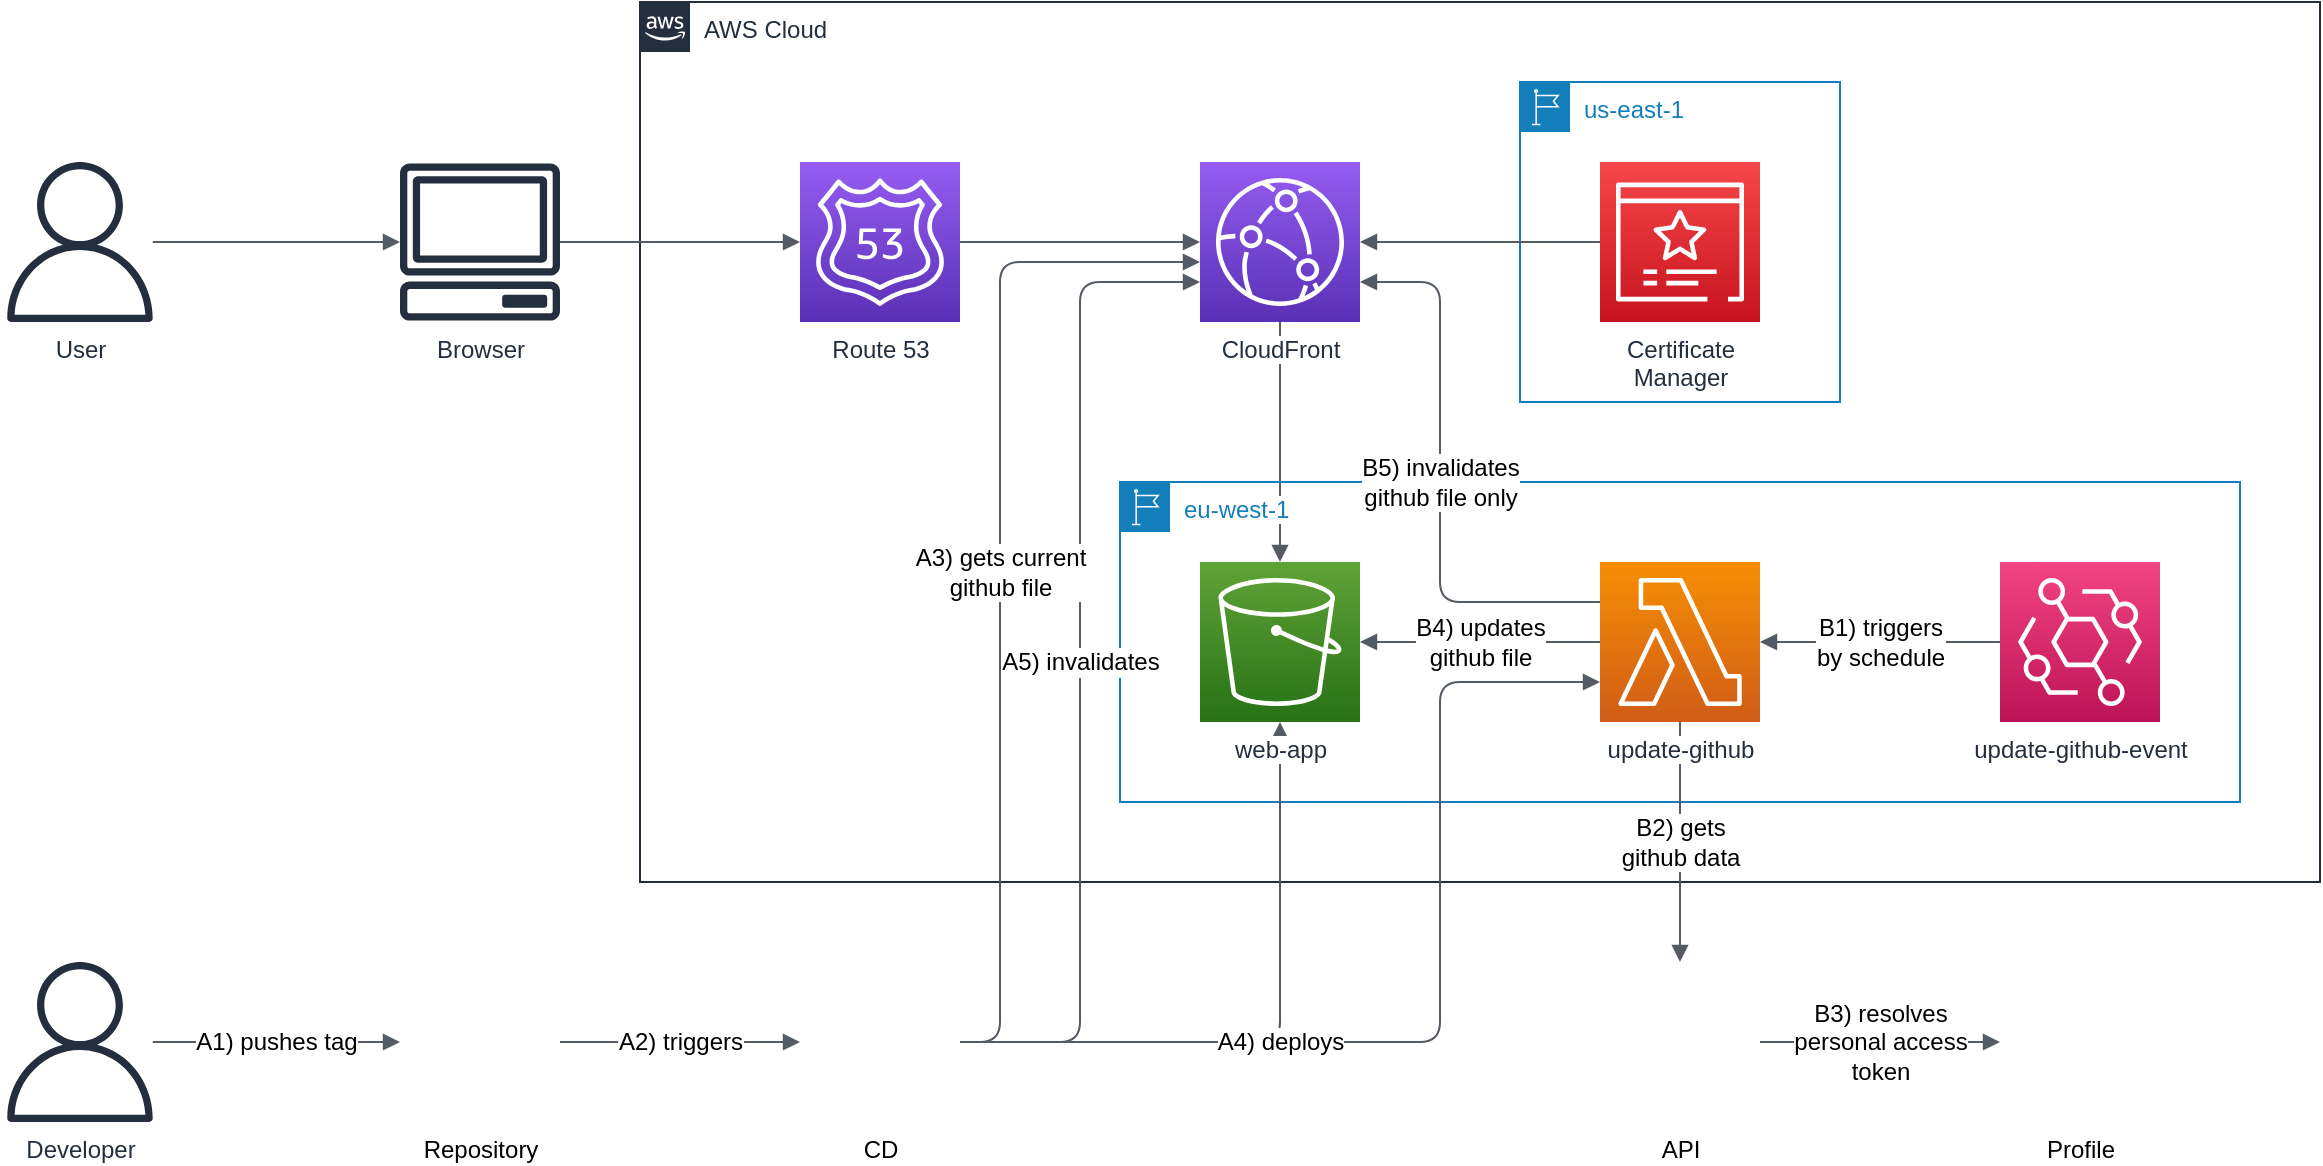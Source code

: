 <mxfile version="15.7.0" type="google"><diagram id="DEpPQoQCa-jRzGnzo9jT" name="Page-1"><mxGraphModel dx="1298" dy="868" grid="1" gridSize="10" guides="1" tooltips="1" connect="1" arrows="1" fold="1" page="1" pageScale="1" pageWidth="1169" pageHeight="827" math="0" shadow="0"><root><mxCell id="0"/><mxCell id="1" parent="0"/><mxCell id="QesPc_Q7eCFyWjy5Eimv-27" style="edgeStyle=orthogonalEdgeStyle;rounded=0;orthogonalLoop=1;jettySize=auto;html=1;" parent="1" edge="1"><mxGeometry relative="1" as="geometry"><mxPoint x="480" y="600" as="targetPoint"/></mxGeometry></mxCell><mxCell id="gnANRAfnNwHg2FzMtksg-23" value="" style="edgeStyle=orthogonalEdgeStyle;html=1;endArrow=block;elbow=vertical;startArrow=none;endFill=1;strokeColor=#545B64;rounded=0;fontSize=12;labelBackgroundColor=#ffffff;" parent="1" source="gnANRAfnNwHg2FzMtksg-28" target="gnANRAfnNwHg2FzMtksg-42" edge="1"><mxGeometry width="100" relative="1" as="geometry"><mxPoint x="530" y="370" as="sourcePoint"/><mxPoint x="841.465" y="360" as="targetPoint"/></mxGeometry></mxCell><mxCell id="gnANRAfnNwHg2FzMtksg-24" value="AWS Cloud" style="points=[[0,0],[0.25,0],[0.5,0],[0.75,0],[1,0],[1,0.25],[1,0.5],[1,0.75],[1,1],[0.75,1],[0.5,1],[0.25,1],[0,1],[0,0.75],[0,0.5],[0,0.25]];outlineConnect=0;gradientColor=none;html=1;whiteSpace=wrap;fontSize=12;fontStyle=0;shape=mxgraph.aws4.group;grIcon=mxgraph.aws4.group_aws_cloud_alt;strokeColor=#232F3E;fillColor=none;verticalAlign=top;align=left;spacingLeft=30;fontColor=#232F3E;dashed=0;labelBackgroundColor=#ffffff;" parent="1" vertex="1"><mxGeometry x="360" y="40" width="840" height="440" as="geometry"/></mxCell><mxCell id="gnANRAfnNwHg2FzMtksg-25" value="eu-west-1" style="points=[[0,0],[0.25,0],[0.5,0],[0.75,0],[1,0],[1,0.25],[1,0.5],[1,0.75],[1,1],[0.75,1],[0.5,1],[0.25,1],[0,1],[0,0.75],[0,0.5],[0,0.25]];outlineConnect=0;gradientColor=none;html=1;whiteSpace=wrap;fontSize=12;fontStyle=0;shape=mxgraph.aws4.group;grIcon=mxgraph.aws4.group_region;strokeColor=#147EBA;fillColor=none;verticalAlign=top;align=left;spacingLeft=30;fontColor=#147EBA;dashed=0;labelBackgroundColor=#ffffff;" parent="1" vertex="1"><mxGeometry x="600" y="280" width="560" height="160" as="geometry"/></mxCell><mxCell id="gnANRAfnNwHg2FzMtksg-26" value="us-east-1" style="points=[[0,0],[0.25,0],[0.5,0],[0.75,0],[1,0],[1,0.25],[1,0.5],[1,0.75],[1,1],[0.75,1],[0.5,1],[0.25,1],[0,1],[0,0.75],[0,0.5],[0,0.25]];outlineConnect=0;gradientColor=none;html=1;whiteSpace=wrap;fontSize=12;fontStyle=0;shape=mxgraph.aws4.group;grIcon=mxgraph.aws4.group_region;strokeColor=#147EBA;fillColor=none;verticalAlign=top;align=left;spacingLeft=30;fontColor=#147EBA;dashed=0;labelBackgroundColor=#ffffff;" parent="1" vertex="1"><mxGeometry x="800" y="80" width="160" height="160" as="geometry"/></mxCell><mxCell id="gnANRAfnNwHg2FzMtksg-27" value="" style="edgeStyle=orthogonalEdgeStyle;html=1;endArrow=block;elbow=vertical;startArrow=none;endFill=1;strokeColor=#545B64;rounded=0;fontSize=12;labelBackgroundColor=#ffffff;" parent="1" source="gnANRAfnNwHg2FzMtksg-30" target="gnANRAfnNwHg2FzMtksg-28" edge="1"><mxGeometry width="100" relative="1" as="geometry"><mxPoint x="810" y="260" as="sourcePoint"/><mxPoint x="850" y="370" as="targetPoint"/></mxGeometry></mxCell><mxCell id="gnANRAfnNwHg2FzMtksg-28" value="CloudFront" style="outlineConnect=0;fontColor=#232F3E;gradientColor=#945DF2;gradientDirection=north;fillColor=#5A30B5;strokeColor=#ffffff;dashed=0;verticalLabelPosition=bottom;verticalAlign=top;align=center;html=1;fontSize=12;fontStyle=0;aspect=fixed;shape=mxgraph.aws4.resourceIcon;resIcon=mxgraph.aws4.cloudfront;labelBackgroundColor=#ffffff;" parent="1" vertex="1"><mxGeometry x="640" y="120" width="80" height="80" as="geometry"/></mxCell><mxCell id="gnANRAfnNwHg2FzMtksg-29" value="Route 53" style="outlineConnect=0;fontColor=#232F3E;gradientColor=#945DF2;gradientDirection=north;fillColor=#5A30B5;strokeColor=#ffffff;dashed=0;verticalLabelPosition=bottom;verticalAlign=top;align=center;html=1;fontSize=12;fontStyle=0;aspect=fixed;shape=mxgraph.aws4.resourceIcon;resIcon=mxgraph.aws4.route_53;labelBackgroundColor=#ffffff;" parent="1" vertex="1"><mxGeometry x="440" y="120" width="80" height="80" as="geometry"/></mxCell><mxCell id="gnANRAfnNwHg2FzMtksg-30" value="Certificate&lt;br style=&quot;font-size: 12px;&quot;&gt;Manager" style="outlineConnect=0;fontColor=#232F3E;gradientColor=#F54749;gradientDirection=north;fillColor=#C7131F;strokeColor=#ffffff;dashed=0;verticalLabelPosition=bottom;verticalAlign=top;align=center;html=1;fontSize=12;fontStyle=0;aspect=fixed;shape=mxgraph.aws4.resourceIcon;resIcon=mxgraph.aws4.certificate_manager_3;labelBackgroundColor=#ffffff;" parent="1" vertex="1"><mxGeometry x="840" y="120" width="80" height="80" as="geometry"/></mxCell><mxCell id="gnANRAfnNwHg2FzMtksg-31" value="" style="edgeStyle=orthogonalEdgeStyle;html=1;endArrow=block;elbow=vertical;startArrow=none;endFill=1;strokeColor=#545B64;rounded=0;fontSize=12;labelBackgroundColor=#ffffff;" parent="1" source="gnANRAfnNwHg2FzMtksg-29" target="gnANRAfnNwHg2FzMtksg-28" edge="1"><mxGeometry width="100" relative="1" as="geometry"><mxPoint x="470" y="460" as="sourcePoint"/><mxPoint x="570" y="460" as="targetPoint"/></mxGeometry></mxCell><mxCell id="gnANRAfnNwHg2FzMtksg-32" value="User" style="outlineConnect=0;fontColor=#232F3E;gradientColor=none;fillColor=#232F3E;strokeColor=none;dashed=0;verticalLabelPosition=bottom;verticalAlign=top;align=center;html=1;fontSize=12;fontStyle=0;aspect=fixed;pointerEvents=1;shape=mxgraph.aws4.user;labelBackgroundColor=#ffffff;" parent="1" vertex="1"><mxGeometry x="40" y="120" width="80" height="80" as="geometry"/></mxCell><mxCell id="gnANRAfnNwHg2FzMtksg-33" value="" style="edgeStyle=orthogonalEdgeStyle;html=1;endArrow=block;elbow=vertical;startArrow=none;endFill=1;strokeColor=#545B64;rounded=0;fontSize=12;labelBackgroundColor=#ffffff;" parent="1" source="gnANRAfnNwHg2FzMtksg-35" target="gnANRAfnNwHg2FzMtksg-29" edge="1"><mxGeometry width="100" relative="1" as="geometry"><mxPoint x="530" y="370" as="sourcePoint"/><mxPoint x="650" y="370" as="targetPoint"/></mxGeometry></mxCell><mxCell id="gnANRAfnNwHg2FzMtksg-34" value="" style="edgeStyle=orthogonalEdgeStyle;html=1;endArrow=block;elbow=vertical;startArrow=none;endFill=1;strokeColor=#545B64;rounded=0;fontSize=12;labelBackgroundColor=#ffffff;" parent="1" source="gnANRAfnNwHg2FzMtksg-32" target="gnANRAfnNwHg2FzMtksg-35" edge="1"><mxGeometry width="100" relative="1" as="geometry"><mxPoint x="330" y="530" as="sourcePoint"/><mxPoint x="490" y="410" as="targetPoint"/></mxGeometry></mxCell><mxCell id="gnANRAfnNwHg2FzMtksg-35" value="Browser" style="outlineConnect=0;fontColor=#232F3E;gradientColor=none;fillColor=#232F3E;strokeColor=none;dashed=0;verticalLabelPosition=bottom;verticalAlign=top;align=center;html=1;fontSize=12;fontStyle=0;pointerEvents=1;shape=mxgraph.aws4.client;labelBackgroundColor=#ffffff;aspect=fixed;" parent="1" vertex="1"><mxGeometry x="240" y="120" width="80" height="80" as="geometry"/></mxCell><mxCell id="gnANRAfnNwHg2FzMtksg-36" value="Developer" style="outlineConnect=0;fontColor=#232F3E;gradientColor=none;fillColor=#232F3E;strokeColor=none;dashed=0;verticalLabelPosition=bottom;verticalAlign=top;align=center;html=1;fontSize=12;fontStyle=0;aspect=fixed;pointerEvents=1;shape=mxgraph.aws4.user;labelBackgroundColor=#ffffff;" parent="1" vertex="1"><mxGeometry x="40" y="520" width="80" height="80" as="geometry"/></mxCell><mxCell id="gnANRAfnNwHg2FzMtksg-37" value="A1) pushes tag" style="edgeStyle=orthogonalEdgeStyle;html=1;endArrow=block;elbow=vertical;startArrow=none;endFill=1;strokeColor=#545B64;rounded=0;fontSize=12;labelBackgroundColor=#ffffff;" parent="1" source="gnANRAfnNwHg2FzMtksg-36" target="gnANRAfnNwHg2FzMtksg-38" edge="1"><mxGeometry width="100" relative="1" as="geometry"><mxPoint x="130" y="170.1" as="sourcePoint"/><mxPoint x="240" y="560" as="targetPoint"/></mxGeometry></mxCell><mxCell id="gnANRAfnNwHg2FzMtksg-38" value="Repository" style="shape=image;html=1;verticalAlign=top;verticalLabelPosition=bottom;labelBackgroundColor=#ffffff;imageAspect=0;aspect=fixed;image=https://cdn1.iconfinder.com/data/icons/logotypes/32/github-128.png;strokeColor=#000000;fillColor=#DDDDDD;gradientColor=#EEEEEE;fontSize=12;" parent="1" vertex="1"><mxGeometry x="240" y="520" width="80" height="80" as="geometry"/></mxCell><mxCell id="gnANRAfnNwHg2FzMtksg-40" value="A2) triggers" style="edgeStyle=orthogonalEdgeStyle;html=1;endArrow=block;elbow=vertical;startArrow=none;endFill=1;strokeColor=#545B64;rounded=0;fontSize=12;labelBackgroundColor=#ffffff;" parent="1" source="gnANRAfnNwHg2FzMtksg-38" target="gnANRAfnNwHg2FzMtksg-39" edge="1"><mxGeometry width="100" relative="1" as="geometry"><mxPoint x="130" y="570.1" as="sourcePoint"/><mxPoint x="250" y="570" as="targetPoint"/></mxGeometry></mxCell><mxCell id="xhyjGA-JkCQssR42hTJ0-6" value="B2) gets&lt;br style=&quot;font-size: 12px;&quot;&gt;github data" style="edgeStyle=orthogonalEdgeStyle;html=1;endArrow=block;elbow=vertical;startArrow=none;endFill=1;strokeColor=#545B64;rounded=1;fontSize=12;labelBackgroundColor=#ffffff;" parent="1" source="xhyjGA-JkCQssR42hTJ0-1" target="xhyjGA-JkCQssR42hTJ0-5" edge="1"><mxGeometry width="100" relative="1" as="geometry"><mxPoint x="1090" y="460" as="sourcePoint"/><mxPoint x="1190" y="460" as="targetPoint"/></mxGeometry></mxCell><mxCell id="xhyjGA-JkCQssR42hTJ0-1" value="update-github" style="points=[[0,0,0],[0.25,0,0],[0.5,0,0],[0.75,0,0],[1,0,0],[0,1,0],[0.25,1,0],[0.5,1,0],[0.75,1,0],[1,1,0],[0,0.25,0],[0,0.5,0],[0,0.75,0],[1,0.25,0],[1,0.5,0],[1,0.75,0]];outlineConnect=0;fontColor=#232F3E;gradientColor=#F78E04;gradientDirection=north;fillColor=#D05C17;strokeColor=#ffffff;dashed=0;verticalLabelPosition=bottom;verticalAlign=top;align=center;html=1;fontSize=12;fontStyle=0;aspect=fixed;shape=mxgraph.aws4.resourceIcon;resIcon=mxgraph.aws4.lambda;labelBackgroundColor=#ffffff;" parent="1" vertex="1"><mxGeometry x="840" y="320" width="80" height="80" as="geometry"/></mxCell><mxCell id="xhyjGA-JkCQssR42hTJ0-7" value="B4) updates&lt;br style=&quot;font-size: 12px;&quot;&gt;github file" style="edgeStyle=orthogonalEdgeStyle;html=1;endArrow=block;elbow=vertical;startArrow=none;endFill=1;strokeColor=#545B64;rounded=1;fontSize=12;labelBackgroundColor=#ffffff;" parent="1" source="xhyjGA-JkCQssR42hTJ0-1" target="gnANRAfnNwHg2FzMtksg-42" edge="1"><mxGeometry width="100" relative="1" as="geometry"><mxPoint x="870" y="660" as="sourcePoint"/><mxPoint x="970" y="660" as="targetPoint"/></mxGeometry></mxCell><mxCell id="xhyjGA-JkCQssR42hTJ0-5" value="API" style="shape=image;html=1;verticalAlign=top;verticalLabelPosition=bottom;labelBackgroundColor=#ffffff;imageAspect=0;aspect=fixed;image=https://cdn1.iconfinder.com/data/icons/logotypes/32/github-128.png;strokeColor=#000000;fillColor=#DDDDDD;gradientColor=#EEEEEE;fontSize=12;" parent="1" vertex="1"><mxGeometry x="840" y="520" width="80" height="80" as="geometry"/></mxCell><mxCell id="xhyjGA-JkCQssR42hTJ0-4" value="B1) triggers&lt;br style=&quot;font-size: 12px;&quot;&gt;by schedule" style="edgeStyle=orthogonalEdgeStyle;html=1;endArrow=block;elbow=vertical;startArrow=none;endFill=1;strokeColor=#545B64;rounded=1;fontSize=12;labelBackgroundColor=#ffffff;" parent="1" source="xhyjGA-JkCQssR42hTJ0-11" target="xhyjGA-JkCQssR42hTJ0-1" edge="1"><mxGeometry width="100" relative="1" as="geometry"><mxPoint x="1040" y="360" as="sourcePoint"/><mxPoint x="1060" y="660" as="targetPoint"/></mxGeometry></mxCell><mxCell id="xhyjGA-JkCQssR42hTJ0-11" value="update-github-event" style="points=[[0,0,0],[0.25,0,0],[0.5,0,0],[0.75,0,0],[1,0,0],[0,1,0],[0.25,1,0],[0.5,1,0],[0.75,1,0],[1,1,0],[0,0.25,0],[0,0.5,0],[0,0.75,0],[1,0.25,0],[1,0.5,0],[1,0.75,0]];outlineConnect=0;fontColor=#232F3E;gradientColor=#F34482;gradientDirection=north;fillColor=#BC1356;strokeColor=#ffffff;dashed=0;verticalLabelPosition=bottom;verticalAlign=top;align=center;html=1;fontSize=12;fontStyle=0;aspect=fixed;shape=mxgraph.aws4.resourceIcon;resIcon=mxgraph.aws4.eventbridge;labelBackgroundColor=#ffffff;" parent="1" vertex="1"><mxGeometry x="1040" y="320" width="80" height="80" as="geometry"/></mxCell><mxCell id="gnANRAfnNwHg2FzMtksg-39" value="CD" style="shape=image;html=1;verticalAlign=top;verticalLabelPosition=bottom;labelBackgroundColor=#ffffff;imageAspect=0;aspect=fixed;image=https://cdn1.iconfinder.com/data/icons/logotypes/32/github-128.png;strokeColor=#000000;fillColor=#DDDDDD;gradientColor=#EEEEEE;fontSize=12;" parent="1" vertex="1"><mxGeometry x="440" y="520" width="80" height="80" as="geometry"/></mxCell><mxCell id="1MYnSVGgwl9mz1-RzF8Z-2" value="B5) invalidates&lt;br style=&quot;font-size: 12px;&quot;&gt;github file only" style="edgeStyle=orthogonalEdgeStyle;html=1;endArrow=none;elbow=vertical;startArrow=block;startFill=1;strokeColor=#545B64;rounded=1;fontSize=12;" parent="1" source="gnANRAfnNwHg2FzMtksg-28" target="xhyjGA-JkCQssR42hTJ0-1" edge="1"><mxGeometry width="100" relative="1" as="geometry"><mxPoint x="990" y="240" as="sourcePoint"/><mxPoint x="1090" y="240" as="targetPoint"/><Array as="points"><mxPoint x="760" y="180"/><mxPoint x="760" y="340"/></Array></mxGeometry></mxCell><mxCell id="1MYnSVGgwl9mz1-RzF8Z-3" value="" style="edgeStyle=orthogonalEdgeStyle;html=1;endArrow=block;elbow=vertical;startArrow=none;endFill=1;strokeColor=#545B64;rounded=1;fontSize=12;labelBackgroundColor=#ffffff;" parent="1" source="gnANRAfnNwHg2FzMtksg-39" target="xhyjGA-JkCQssR42hTJ0-1" edge="1"><mxGeometry width="100" relative="1" as="geometry"><mxPoint x="530" y="570" as="sourcePoint"/><mxPoint x="690" y="410" as="targetPoint"/><Array as="points"><mxPoint x="760" y="560"/><mxPoint x="760" y="380"/></Array></mxGeometry></mxCell><mxCell id="gnANRAfnNwHg2FzMtksg-41" value="A4) deploys" style="edgeStyle=orthogonalEdgeStyle;html=1;endArrow=block;elbow=vertical;startArrow=none;endFill=1;strokeColor=#545B64;rounded=1;fontSize=12;labelBackgroundColor=#ffffff;" parent="1" source="gnANRAfnNwHg2FzMtksg-39" target="gnANRAfnNwHg2FzMtksg-42" edge="1"><mxGeometry width="100" relative="1" as="geometry"><mxPoint x="330" y="770" as="sourcePoint"/><mxPoint x="640" y="760" as="targetPoint"/></mxGeometry></mxCell><mxCell id="gnANRAfnNwHg2FzMtksg-42" value="web-app" style="outlineConnect=0;fontColor=#232F3E;gradientColor=#60A337;gradientDirection=north;fillColor=#277116;strokeColor=#ffffff;dashed=0;verticalLabelPosition=bottom;verticalAlign=top;align=center;html=1;fontSize=12;fontStyle=0;aspect=fixed;shape=mxgraph.aws4.resourceIcon;resIcon=mxgraph.aws4.s3;labelBackgroundColor=#ffffff;" parent="1" vertex="1"><mxGeometry x="640" y="320" width="80" height="80" as="geometry"/></mxCell><mxCell id="1MYnSVGgwl9mz1-RzF8Z-1" value="A5) invalidates" style="edgeStyle=orthogonalEdgeStyle;html=1;endArrow=block;elbow=vertical;startArrow=none;endFill=1;strokeColor=#545B64;rounded=1;fontSize=12;labelBackgroundColor=#ffffff;" parent="1" source="gnANRAfnNwHg2FzMtksg-39" target="gnANRAfnNwHg2FzMtksg-28" edge="1"><mxGeometry width="100" relative="1" as="geometry"><mxPoint x="530" y="770" as="sourcePoint"/><mxPoint x="650" y="190" as="targetPoint"/><Array as="points"><mxPoint x="580" y="560"/><mxPoint x="580" y="180"/></Array></mxGeometry></mxCell><mxCell id="gnANRAfnNwHg2FzMtksg-45" value="A3) gets current&lt;br style=&quot;font-size: 12px;&quot;&gt;github file" style="edgeStyle=orthogonalEdgeStyle;html=1;endArrow=block;elbow=vertical;startArrow=none;endFill=1;strokeColor=#545B64;rounded=1;fontSize=12;labelBackgroundColor=#ffffff;" parent="1" source="gnANRAfnNwHg2FzMtksg-39" target="gnANRAfnNwHg2FzMtksg-28" edge="1"><mxGeometry width="100" relative="1" as="geometry"><mxPoint x="530" y="770" as="sourcePoint"/><mxPoint x="690" y="410" as="targetPoint"/><Array as="points"><mxPoint x="540" y="560"/><mxPoint x="540" y="170"/></Array></mxGeometry></mxCell><mxCell id="sKAqzvbBJB9MEfVMUpF9-1" value="Profile" style="shape=image;html=1;verticalAlign=top;verticalLabelPosition=bottom;labelBackgroundColor=#ffffff;imageAspect=0;aspect=fixed;image=https://cdn1.iconfinder.com/data/icons/logotypes/32/github-128.png;strokeColor=#000000;fillColor=#DDDDDD;gradientColor=#EEEEEE;fontSize=12;" parent="1" vertex="1"><mxGeometry x="1040" y="520" width="80" height="80" as="geometry"/></mxCell><mxCell id="sKAqzvbBJB9MEfVMUpF9-2" value="B3) resolves&lt;br style=&quot;font-size: 12px;&quot;&gt;personal access&lt;br style=&quot;font-size: 12px;&quot;&gt;token" style="edgeStyle=orthogonalEdgeStyle;html=1;endArrow=block;elbow=vertical;startArrow=none;endFill=1;strokeColor=#545B64;rounded=0;fontSize=12;" parent="1" source="xhyjGA-JkCQssR42hTJ0-5" target="sKAqzvbBJB9MEfVMUpF9-1" edge="1"><mxGeometry width="100" relative="1" as="geometry"><mxPoint x="950" y="640" as="sourcePoint"/><mxPoint x="1050" y="640" as="targetPoint"/></mxGeometry></mxCell></root></mxGraphModel></diagram></mxfile>